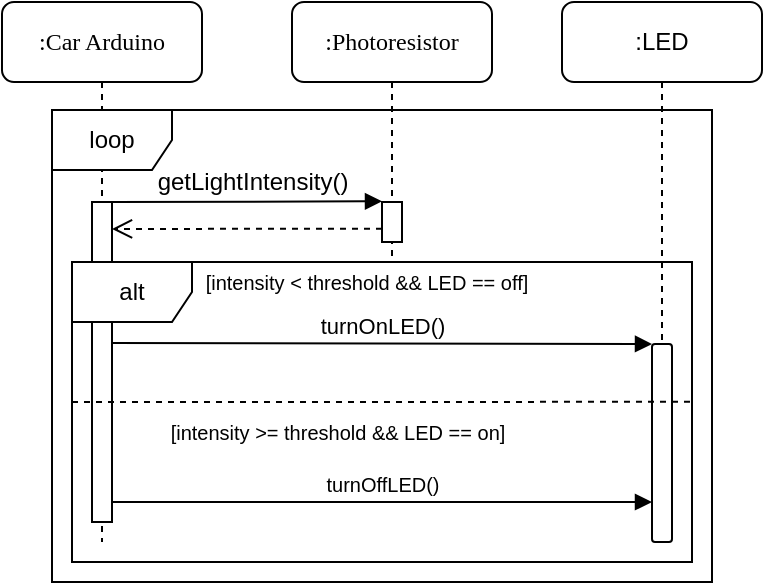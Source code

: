 <mxfile version="12.0.2" type="device" pages="1"><diagram name="Page-1" id="13e1069c-82ec-6db2-03f1-153e76fe0fe0"><mxGraphModel dx="534" dy="351" grid="1" gridSize="10" guides="1" tooltips="1" connect="1" arrows="1" fold="1" page="1" pageScale="1" pageWidth="1100" pageHeight="850" background="#ffffff" math="0" shadow="0"><root><mxCell id="0"/><mxCell id="1" parent="0"/><mxCell id="7baba1c4bc27f4b0-2" value=":Photoresistor" style="shape=umlLifeline;perimeter=lifelinePerimeter;whiteSpace=wrap;html=1;container=1;collapsible=0;recursiveResize=0;outlineConnect=0;rounded=1;shadow=0;comic=0;labelBackgroundColor=none;strokeColor=#000000;strokeWidth=1;fillColor=#FFFFFF;fontFamily=Verdana;fontSize=12;fontColor=#000000;align=center;" parent="1" vertex="1"><mxGeometry x="180" y="80" width="100" height="130" as="geometry"/></mxCell><mxCell id="7baba1c4bc27f4b0-10" value="" style="html=1;points=[];perimeter=orthogonalPerimeter;rounded=0;shadow=0;comic=0;labelBackgroundColor=none;strokeColor=#000000;strokeWidth=1;fillColor=#FFFFFF;fontFamily=Verdana;fontSize=12;fontColor=#000000;align=center;" parent="7baba1c4bc27f4b0-2" vertex="1"><mxGeometry x="45" y="100" width="10" height="20" as="geometry"/></mxCell><mxCell id="7baba1c4bc27f4b0-8" value=":Car Arduino" style="shape=umlLifeline;perimeter=lifelinePerimeter;whiteSpace=wrap;html=1;container=1;collapsible=0;recursiveResize=0;outlineConnect=0;rounded=1;shadow=0;comic=0;labelBackgroundColor=none;strokeColor=#000000;strokeWidth=1;fillColor=#FFFFFF;fontFamily=Verdana;fontSize=12;fontColor=#000000;align=center;" parent="1" vertex="1"><mxGeometry x="35" y="80" width="100" height="270" as="geometry"/></mxCell><mxCell id="7baba1c4bc27f4b0-9" value="" style="html=1;points=[];perimeter=orthogonalPerimeter;rounded=0;shadow=0;comic=0;labelBackgroundColor=none;strokeColor=#000000;strokeWidth=1;fillColor=#FFFFFF;fontFamily=Verdana;fontSize=12;fontColor=#000000;align=center;" parent="7baba1c4bc27f4b0-8" vertex="1"><mxGeometry x="45" y="100" width="10" height="160" as="geometry"/></mxCell><mxCell id="GdCzkCC0utKg0TRpaPAW-17" value=":LED" style="shape=umlLifeline;perimeter=lifelinePerimeter;whiteSpace=wrap;html=1;container=1;collapsible=0;recursiveResize=0;outlineConnect=0;rounded=1;" vertex="1" parent="1"><mxGeometry x="315" y="80" width="100" height="270" as="geometry"/></mxCell><mxCell id="GdCzkCC0utKg0TRpaPAW-18" value="" style="html=1;points=[];perimeter=orthogonalPerimeter;rounded=1;" vertex="1" parent="GdCzkCC0utKg0TRpaPAW-17"><mxGeometry x="45" y="171" width="10" height="99" as="geometry"/></mxCell><mxCell id="GdCzkCC0utKg0TRpaPAW-28" value="" style="html=1;verticalAlign=bottom;endArrow=block;entryX=0;entryY=-0.017;entryDx=0;entryDy=0;entryPerimeter=0;" edge="1" parent="1" target="7baba1c4bc27f4b0-10"><mxGeometry width="80" relative="1" as="geometry"><mxPoint x="90" y="180" as="sourcePoint"/><mxPoint x="170" y="180" as="targetPoint"/></mxGeometry></mxCell><mxCell id="GdCzkCC0utKg0TRpaPAW-30" value="getLightIntensity()" style="text;html=1;resizable=0;points=[];align=center;verticalAlign=middle;labelBackgroundColor=#ffffff;" vertex="1" connectable="0" parent="GdCzkCC0utKg0TRpaPAW-28"><mxGeometry x="-0.346" relative="1" as="geometry"><mxPoint x="26" y="-10" as="offset"/></mxGeometry></mxCell><mxCell id="GdCzkCC0utKg0TRpaPAW-33" value="" style="html=1;verticalAlign=bottom;endArrow=open;dashed=1;endSize=8;exitX=0;exitY=0.358;exitDx=0;exitDy=0;exitPerimeter=0;" edge="1" parent="1"><mxGeometry relative="1" as="geometry"><mxPoint x="225" y="193.32" as="sourcePoint"/><mxPoint x="90" y="193.5" as="targetPoint"/></mxGeometry></mxCell><mxCell id="GdCzkCC0utKg0TRpaPAW-34" value="turnOnLED()" style="html=1;verticalAlign=bottom;endArrow=block;" edge="1" parent="1"><mxGeometry width="80" relative="1" as="geometry"><mxPoint x="90" y="250.5" as="sourcePoint"/><mxPoint x="360" y="251" as="targetPoint"/></mxGeometry></mxCell><mxCell id="GdCzkCC0utKg0TRpaPAW-36" value="" style="endArrow=none;dashed=1;html=1;exitX=0;exitY=0.467;exitDx=0;exitDy=0;exitPerimeter=0;entryX=0.999;entryY=0.466;entryDx=0;entryDy=0;entryPerimeter=0;" edge="1" parent="1" source="GdCzkCC0utKg0TRpaPAW-35" target="GdCzkCC0utKg0TRpaPAW-35"><mxGeometry width="50" height="50" relative="1" as="geometry"><mxPoint x="70" y="310" as="sourcePoint"/><mxPoint x="120" y="260" as="targetPoint"/></mxGeometry></mxCell><mxCell id="GdCzkCC0utKg0TRpaPAW-37" value="[intensity &amp;lt; threshold &amp;amp;&amp;amp; LED == off]" style="text;html=1;strokeColor=none;fillColor=none;align=center;verticalAlign=middle;whiteSpace=wrap;rounded=0;fontSize=10;" vertex="1" parent="1"><mxGeometry x="135" y="210" width="165" height="20" as="geometry"/></mxCell><mxCell id="GdCzkCC0utKg0TRpaPAW-42" value="[intensity &amp;gt;= threshold &amp;amp;&amp;amp; LED == on]" style="text;html=1;strokeColor=none;fillColor=none;align=center;verticalAlign=middle;whiteSpace=wrap;rounded=0;fontSize=10;" vertex="1" parent="1"><mxGeometry x="117.5" y="285" width="170" height="20" as="geometry"/></mxCell><mxCell id="GdCzkCC0utKg0TRpaPAW-43" value="turnOffLED()" style="html=1;verticalAlign=bottom;endArrow=block;fontSize=10;entryX=0;entryY=0.798;entryDx=0;entryDy=0;entryPerimeter=0;" edge="1" parent="1" target="GdCzkCC0utKg0TRpaPAW-18"><mxGeometry width="80" relative="1" as="geometry"><mxPoint x="90" y="330" as="sourcePoint"/><mxPoint x="170" y="330" as="targetPoint"/></mxGeometry></mxCell><mxCell id="GdCzkCC0utKg0TRpaPAW-35" value="alt" style="shape=umlFrame;whiteSpace=wrap;html=1;rounded=1;" vertex="1" parent="1"><mxGeometry x="70" y="210" width="310" height="150" as="geometry"/></mxCell><mxCell id="GdCzkCC0utKg0TRpaPAW-29" value="loop" style="shape=umlFrame;whiteSpace=wrap;html=1;rounded=1;" vertex="1" parent="1"><mxGeometry x="60" y="134" width="330" height="236" as="geometry"/></mxCell></root></mxGraphModel></diagram></mxfile>